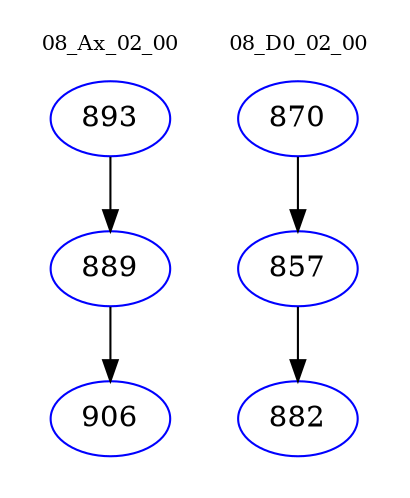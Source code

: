 digraph{
subgraph cluster_0 {
color = white
label = "08_Ax_02_00";
fontsize=10;
T0_893 [label="893", color="blue"]
T0_893 -> T0_889 [color="black"]
T0_889 [label="889", color="blue"]
T0_889 -> T0_906 [color="black"]
T0_906 [label="906", color="blue"]
}
subgraph cluster_1 {
color = white
label = "08_D0_02_00";
fontsize=10;
T1_870 [label="870", color="blue"]
T1_870 -> T1_857 [color="black"]
T1_857 [label="857", color="blue"]
T1_857 -> T1_882 [color="black"]
T1_882 [label="882", color="blue"]
}
}
